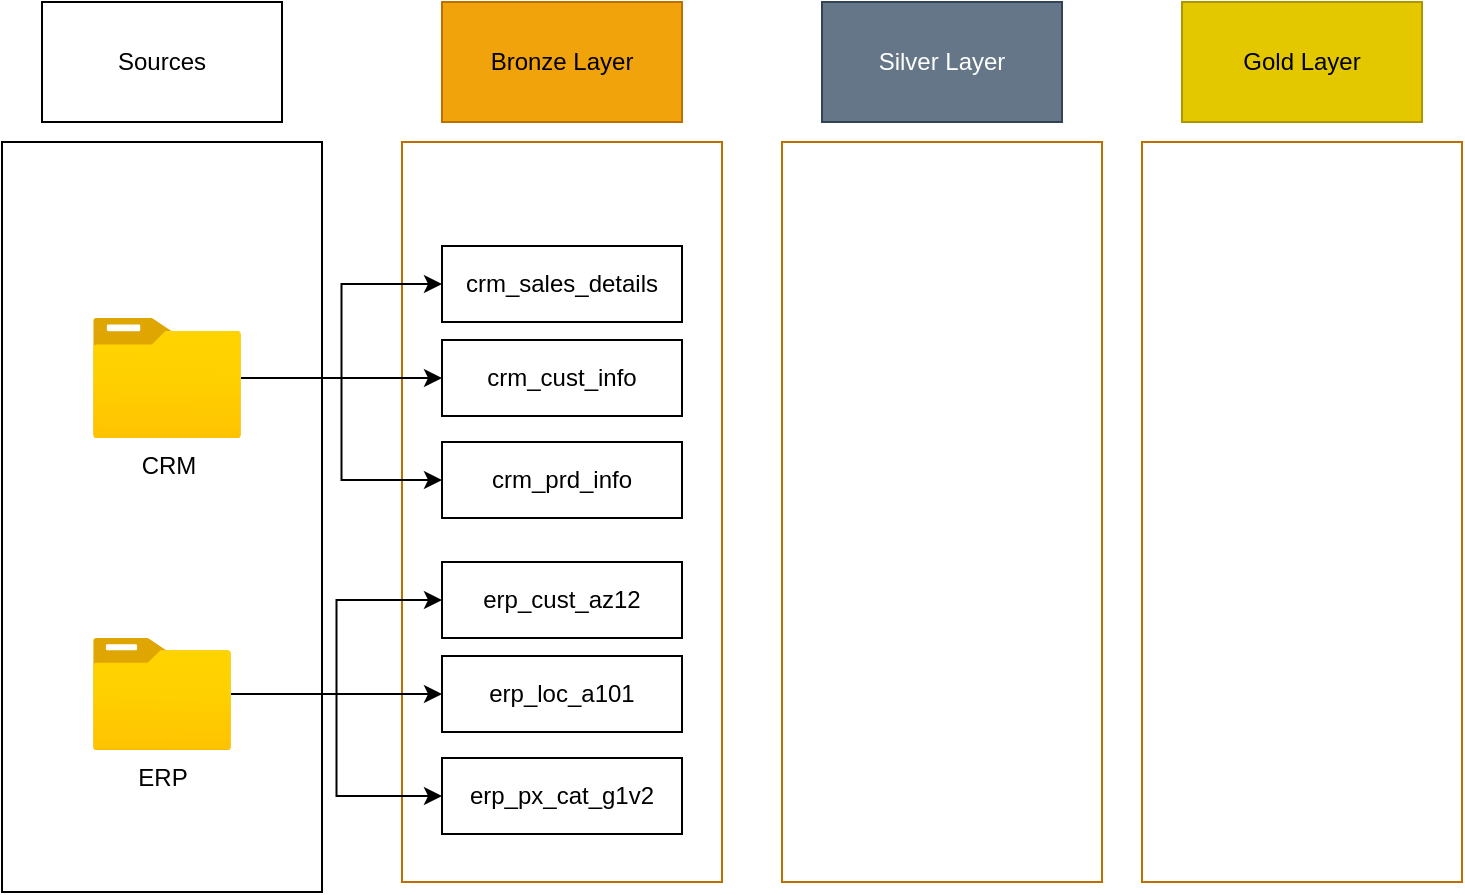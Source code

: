 <mxfile version="26.2.13">
  <diagram name="Page-1" id="J-ZyRfHTz_zAEUy-dKBU">
    <mxGraphModel dx="948" dy="644" grid="1" gridSize="10" guides="1" tooltips="1" connect="1" arrows="1" fold="1" page="1" pageScale="1" pageWidth="827" pageHeight="1169" math="0" shadow="0">
      <root>
        <mxCell id="0" />
        <mxCell id="1" parent="0" />
        <mxCell id="b9C0hJHsXZ7wVqCFdEBa-7" value="" style="rounded=0;whiteSpace=wrap;html=1;fillColor=default;fontColor=#000000;strokeColor=#BD7000;gradientColor=none;" vertex="1" parent="1">
          <mxGeometry x="320" y="200" width="160" height="370" as="geometry" />
        </mxCell>
        <mxCell id="b9C0hJHsXZ7wVqCFdEBa-2" value="Sources" style="rounded=0;whiteSpace=wrap;html=1;" vertex="1" parent="1">
          <mxGeometry x="140" y="130" width="120" height="60" as="geometry" />
        </mxCell>
        <mxCell id="b9C0hJHsXZ7wVqCFdEBa-4" value="" style="rounded=0;whiteSpace=wrap;html=1;rotation=90;" vertex="1" parent="1">
          <mxGeometry x="12.5" y="307.5" width="375" height="160" as="geometry" />
        </mxCell>
        <mxCell id="b9C0hJHsXZ7wVqCFdEBa-22" style="edgeStyle=orthogonalEdgeStyle;rounded=0;orthogonalLoop=1;jettySize=auto;html=1;entryX=0;entryY=0.5;entryDx=0;entryDy=0;" edge="1" parent="1" source="b9C0hJHsXZ7wVqCFdEBa-5" target="b9C0hJHsXZ7wVqCFdEBa-14">
          <mxGeometry relative="1" as="geometry" />
        </mxCell>
        <mxCell id="b9C0hJHsXZ7wVqCFdEBa-23" style="edgeStyle=orthogonalEdgeStyle;rounded=0;orthogonalLoop=1;jettySize=auto;html=1;entryX=0;entryY=0.5;entryDx=0;entryDy=0;" edge="1" parent="1" source="b9C0hJHsXZ7wVqCFdEBa-5" target="b9C0hJHsXZ7wVqCFdEBa-15">
          <mxGeometry relative="1" as="geometry" />
        </mxCell>
        <mxCell id="b9C0hJHsXZ7wVqCFdEBa-25" style="edgeStyle=orthogonalEdgeStyle;rounded=0;orthogonalLoop=1;jettySize=auto;html=1;entryX=0;entryY=0.5;entryDx=0;entryDy=0;" edge="1" parent="1" source="b9C0hJHsXZ7wVqCFdEBa-5" target="b9C0hJHsXZ7wVqCFdEBa-17">
          <mxGeometry relative="1" as="geometry" />
        </mxCell>
        <mxCell id="b9C0hJHsXZ7wVqCFdEBa-5" value="CRM" style="image;aspect=fixed;html=1;points=[];align=center;fontSize=12;image=img/lib/azure2/general/Folder_Blank.svg;" vertex="1" parent="1">
          <mxGeometry x="165.5" y="287.97" width="74" height="60.06" as="geometry" />
        </mxCell>
        <mxCell id="b9C0hJHsXZ7wVqCFdEBa-26" style="edgeStyle=orthogonalEdgeStyle;rounded=0;orthogonalLoop=1;jettySize=auto;html=1;entryX=0;entryY=0.5;entryDx=0;entryDy=0;" edge="1" parent="1" source="b9C0hJHsXZ7wVqCFdEBa-6" target="b9C0hJHsXZ7wVqCFdEBa-19">
          <mxGeometry relative="1" as="geometry" />
        </mxCell>
        <mxCell id="b9C0hJHsXZ7wVqCFdEBa-27" style="edgeStyle=orthogonalEdgeStyle;rounded=0;orthogonalLoop=1;jettySize=auto;html=1;" edge="1" parent="1" source="b9C0hJHsXZ7wVqCFdEBa-6" target="b9C0hJHsXZ7wVqCFdEBa-20">
          <mxGeometry relative="1" as="geometry" />
        </mxCell>
        <mxCell id="b9C0hJHsXZ7wVqCFdEBa-28" style="edgeStyle=orthogonalEdgeStyle;rounded=0;orthogonalLoop=1;jettySize=auto;html=1;entryX=0;entryY=0.5;entryDx=0;entryDy=0;" edge="1" parent="1" source="b9C0hJHsXZ7wVqCFdEBa-6" target="b9C0hJHsXZ7wVqCFdEBa-21">
          <mxGeometry relative="1" as="geometry" />
        </mxCell>
        <mxCell id="b9C0hJHsXZ7wVqCFdEBa-6" value="ERP" style="image;aspect=fixed;html=1;points=[];align=center;fontSize=12;image=img/lib/azure2/general/Folder_Blank.svg;" vertex="1" parent="1">
          <mxGeometry x="165.5" y="448" width="69" height="56.0" as="geometry" />
        </mxCell>
        <mxCell id="b9C0hJHsXZ7wVqCFdEBa-9" value="Bronze Layer" style="rounded=0;whiteSpace=wrap;html=1;fillColor=#f0a30a;fontColor=#000000;strokeColor=#BD7000;" vertex="1" parent="1">
          <mxGeometry x="340" y="130" width="120" height="60" as="geometry" />
        </mxCell>
        <mxCell id="b9C0hJHsXZ7wVqCFdEBa-10" value="" style="rounded=0;whiteSpace=wrap;html=1;fillColor=default;fontColor=#000000;strokeColor=light-dark(#BD7000,#CCCCCC);gradientColor=none;" vertex="1" parent="1">
          <mxGeometry x="510" y="200" width="160" height="370" as="geometry" />
        </mxCell>
        <mxCell id="b9C0hJHsXZ7wVqCFdEBa-11" value="Silver Layer" style="rounded=0;whiteSpace=wrap;html=1;fillColor=#647687;fontColor=#ffffff;strokeColor=#314354;" vertex="1" parent="1">
          <mxGeometry x="530" y="130" width="120" height="60" as="geometry" />
        </mxCell>
        <mxCell id="b9C0hJHsXZ7wVqCFdEBa-12" value="" style="rounded=0;whiteSpace=wrap;html=1;fillColor=default;fontColor=#000000;strokeColor=light-dark(#BD7000,#BD7000);gradientColor=none;" vertex="1" parent="1">
          <mxGeometry x="690" y="200" width="160" height="370" as="geometry" />
        </mxCell>
        <mxCell id="b9C0hJHsXZ7wVqCFdEBa-13" value="Gold Layer" style="rounded=0;whiteSpace=wrap;html=1;fillColor=#e3c800;strokeColor=#B09500;fontColor=#000000;" vertex="1" parent="1">
          <mxGeometry x="710" y="130" width="120" height="60" as="geometry" />
        </mxCell>
        <mxCell id="b9C0hJHsXZ7wVqCFdEBa-14" value="crm_sales_details" style="rounded=0;whiteSpace=wrap;html=1;" vertex="1" parent="1">
          <mxGeometry x="340" y="252" width="120" height="38" as="geometry" />
        </mxCell>
        <mxCell id="b9C0hJHsXZ7wVqCFdEBa-15" value="crm_cust_info" style="rounded=0;whiteSpace=wrap;html=1;" vertex="1" parent="1">
          <mxGeometry x="340" y="299" width="120" height="38" as="geometry" />
        </mxCell>
        <mxCell id="b9C0hJHsXZ7wVqCFdEBa-17" value="crm_prd_info" style="rounded=0;whiteSpace=wrap;html=1;" vertex="1" parent="1">
          <mxGeometry x="340" y="350" width="120" height="38" as="geometry" />
        </mxCell>
        <mxCell id="b9C0hJHsXZ7wVqCFdEBa-19" value="erp_cust_az12" style="rounded=0;whiteSpace=wrap;html=1;" vertex="1" parent="1">
          <mxGeometry x="340" y="410" width="120" height="38" as="geometry" />
        </mxCell>
        <mxCell id="b9C0hJHsXZ7wVqCFdEBa-20" value="erp_loc_a101" style="rounded=0;whiteSpace=wrap;html=1;" vertex="1" parent="1">
          <mxGeometry x="340" y="457" width="120" height="38" as="geometry" />
        </mxCell>
        <mxCell id="b9C0hJHsXZ7wVqCFdEBa-21" value="erp_px_cat_g1v2" style="rounded=0;whiteSpace=wrap;html=1;" vertex="1" parent="1">
          <mxGeometry x="340" y="508" width="120" height="38" as="geometry" />
        </mxCell>
      </root>
    </mxGraphModel>
  </diagram>
</mxfile>
